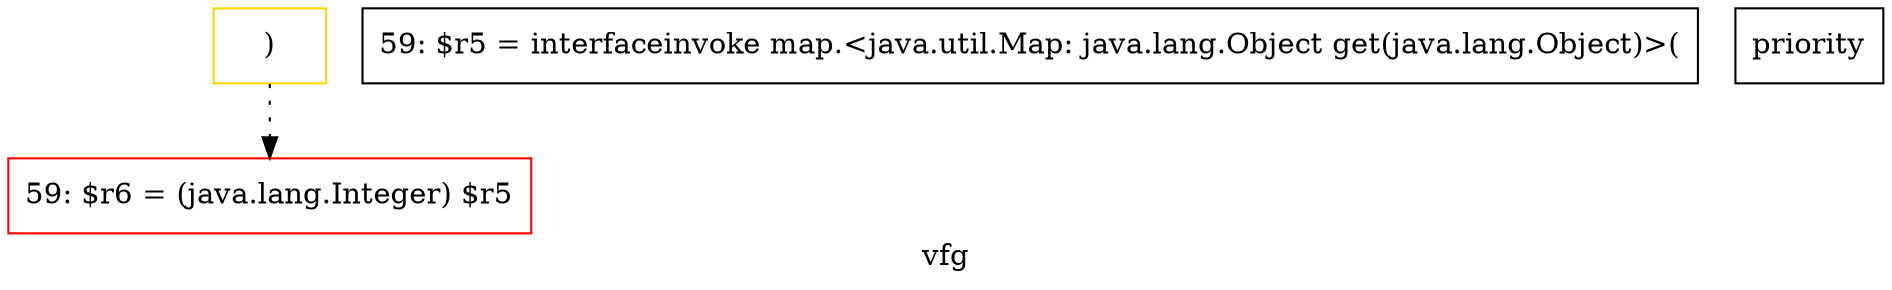 digraph "vfg" {
    label="vfg";
node [shape=box];
"59: $r6 = (java.lang.Integer) $r5" [color=red]
"59: $r5 = interfaceinvoke map.<java.util.Map: java.lang.Object get(java.lang.Object)>("priority")" [color=gold]
"59: $r5 = interfaceinvoke map.<java.util.Map: java.lang.Object get(java.lang.Object)>("priority")"->"59: $r6 = (java.lang.Integer) $r5" [style=dotted];

}
